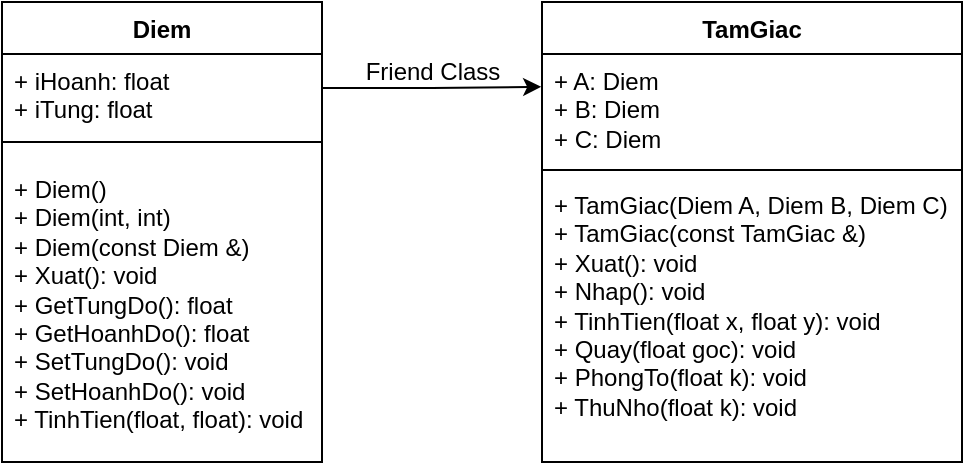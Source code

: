 <mxfile version="24.7.17">
  <diagram name="Page-1" id="mAjtOwHos-YVzbYe16F_">
    <mxGraphModel dx="1050" dy="669" grid="1" gridSize="10" guides="1" tooltips="1" connect="1" arrows="1" fold="1" page="1" pageScale="1" pageWidth="850" pageHeight="1100" math="0" shadow="0">
      <root>
        <mxCell id="0" />
        <mxCell id="1" parent="0" />
        <mxCell id="T57yJgtLd-PgPbL6ISV8-1" value="Diem" style="swimlane;fontStyle=1;align=center;verticalAlign=top;childLayout=stackLayout;horizontal=1;startSize=26;horizontalStack=0;resizeParent=1;resizeParentMax=0;resizeLast=0;collapsible=1;marginBottom=0;whiteSpace=wrap;html=1;" vertex="1" parent="1">
          <mxGeometry x="210" y="240" width="160" height="230" as="geometry">
            <mxRectangle x="340" y="300" width="70" height="30" as="alternateBounds" />
          </mxGeometry>
        </mxCell>
        <mxCell id="T57yJgtLd-PgPbL6ISV8-2" value="+ iHoanh: float&lt;div&gt;+ iTung: float&lt;/div&gt;" style="text;strokeColor=none;fillColor=none;align=left;verticalAlign=top;spacingLeft=4;spacingRight=4;overflow=hidden;rotatable=0;points=[[0,0.5],[1,0.5]];portConstraint=eastwest;whiteSpace=wrap;html=1;" vertex="1" parent="T57yJgtLd-PgPbL6ISV8-1">
          <mxGeometry y="26" width="160" height="34" as="geometry" />
        </mxCell>
        <mxCell id="T57yJgtLd-PgPbL6ISV8-3" value="" style="line;strokeWidth=1;fillColor=none;align=left;verticalAlign=middle;spacingTop=-1;spacingLeft=3;spacingRight=3;rotatable=0;labelPosition=right;points=[];portConstraint=eastwest;strokeColor=inherit;" vertex="1" parent="T57yJgtLd-PgPbL6ISV8-1">
          <mxGeometry y="60" width="160" height="20" as="geometry" />
        </mxCell>
        <mxCell id="T57yJgtLd-PgPbL6ISV8-4" value="+ Diem()&lt;div&gt;+ Diem(int, int)&lt;/div&gt;&lt;div&gt;+ Diem(const Diem &amp;amp;)&lt;/div&gt;&lt;div&gt;+ Xuat(): void&lt;/div&gt;&lt;div&gt;+ GetTungDo(): float&lt;/div&gt;&lt;div&gt;+ GetHoanhDo(): float&lt;/div&gt;&lt;div&gt;+ SetTungDo(): void&lt;/div&gt;&lt;div&gt;+ SetHoanhDo(): void&lt;/div&gt;&lt;div&gt;+ TinhTien(float, float): void&lt;/div&gt;" style="text;strokeColor=none;fillColor=none;align=left;verticalAlign=top;spacingLeft=4;spacingRight=4;overflow=hidden;rotatable=0;points=[[0,0.5],[1,0.5]];portConstraint=eastwest;whiteSpace=wrap;html=1;" vertex="1" parent="T57yJgtLd-PgPbL6ISV8-1">
          <mxGeometry y="80" width="160" height="150" as="geometry" />
        </mxCell>
        <mxCell id="T57yJgtLd-PgPbL6ISV8-5" value="TamGiac" style="swimlane;fontStyle=1;align=center;verticalAlign=top;childLayout=stackLayout;horizontal=1;startSize=26;horizontalStack=0;resizeParent=1;resizeParentMax=0;resizeLast=0;collapsible=1;marginBottom=0;whiteSpace=wrap;html=1;" vertex="1" parent="1">
          <mxGeometry x="480" y="240" width="210" height="230" as="geometry" />
        </mxCell>
        <mxCell id="T57yJgtLd-PgPbL6ISV8-6" value="+ A: Diem&lt;div&gt;+ B: Diem&lt;/div&gt;&lt;div&gt;+ C: Diem&lt;/div&gt;" style="text;strokeColor=none;fillColor=none;align=left;verticalAlign=top;spacingLeft=4;spacingRight=4;overflow=hidden;rotatable=0;points=[[0,0.5],[1,0.5]];portConstraint=eastwest;whiteSpace=wrap;html=1;" vertex="1" parent="T57yJgtLd-PgPbL6ISV8-5">
          <mxGeometry y="26" width="210" height="54" as="geometry" />
        </mxCell>
        <mxCell id="T57yJgtLd-PgPbL6ISV8-7" value="" style="line;strokeWidth=1;fillColor=none;align=left;verticalAlign=middle;spacingTop=-1;spacingLeft=3;spacingRight=3;rotatable=0;labelPosition=right;points=[];portConstraint=eastwest;strokeColor=inherit;" vertex="1" parent="T57yJgtLd-PgPbL6ISV8-5">
          <mxGeometry y="80" width="210" height="8" as="geometry" />
        </mxCell>
        <mxCell id="T57yJgtLd-PgPbL6ISV8-8" value="+ TamGiac(Diem A, Diem B, Diem C)&lt;div&gt;+ TamGiac(const TamGiac &amp;amp;)&amp;nbsp;&lt;/div&gt;&lt;div&gt;+ Xuat(): void&amp;nbsp;&lt;/div&gt;&lt;div&gt;+ Nhap(): void&amp;nbsp;&lt;/div&gt;&lt;div&gt;+ TinhTien(float x, float y): void&amp;nbsp;&lt;/div&gt;&lt;div&gt;+ Quay(float goc): void&amp;nbsp;&lt;/div&gt;&lt;div&gt;+ PhongTo(float k): void&amp;nbsp;&lt;/div&gt;&lt;div&gt;+ ThuNho(float k): void&lt;br&gt;&lt;/div&gt;" style="text;strokeColor=none;fillColor=none;align=left;verticalAlign=top;spacingLeft=4;spacingRight=4;overflow=hidden;rotatable=0;points=[[0,0.5],[1,0.5]];portConstraint=eastwest;whiteSpace=wrap;html=1;" vertex="1" parent="T57yJgtLd-PgPbL6ISV8-5">
          <mxGeometry y="88" width="210" height="142" as="geometry" />
        </mxCell>
        <mxCell id="T57yJgtLd-PgPbL6ISV8-15" style="edgeStyle=orthogonalEdgeStyle;rounded=0;orthogonalLoop=1;jettySize=auto;html=1;exitX=1;exitY=0.5;exitDx=0;exitDy=0;entryX=-0.002;entryY=0.304;entryDx=0;entryDy=0;entryPerimeter=0;" edge="1" parent="1" source="T57yJgtLd-PgPbL6ISV8-2" target="T57yJgtLd-PgPbL6ISV8-6">
          <mxGeometry relative="1" as="geometry" />
        </mxCell>
        <mxCell id="T57yJgtLd-PgPbL6ISV8-17" value="Friend Class" style="text;html=1;align=center;verticalAlign=middle;resizable=0;points=[];autosize=1;strokeColor=none;fillColor=none;" vertex="1" parent="1">
          <mxGeometry x="380" y="260" width="90" height="30" as="geometry" />
        </mxCell>
      </root>
    </mxGraphModel>
  </diagram>
</mxfile>
